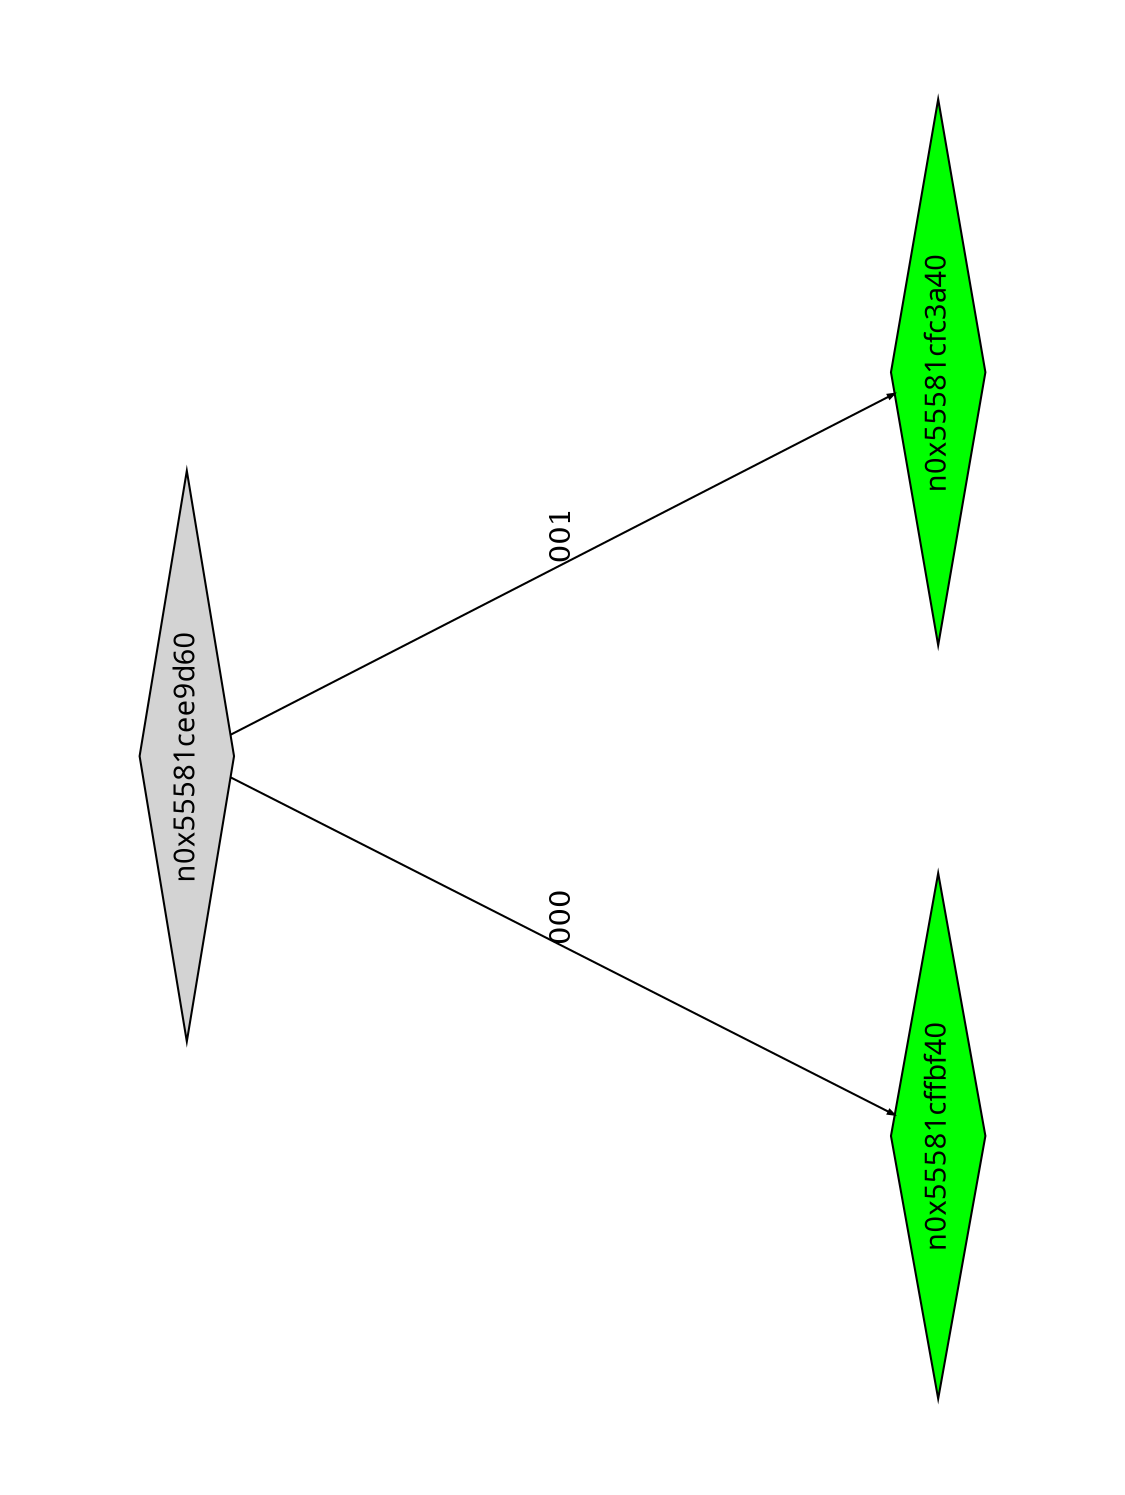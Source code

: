 digraph G {
	size="10,7.5";
	ratio=fill;
	rotate=90;
	center = "true";
	node [style="filled",width=.1,height=.1,fontname="Terminus"]
	edge [arrowsize=.3]
	n0x55581cee9d60 [shape=diamond];
	n0x55581cee9d60 -> n0x55581cffbf40 [label=000];
	n0x55581cee9d60 -> n0x55581cfc3a40 [label=001];
	n0x55581cfc3a40 [shape=diamond,fillcolor=green];
	n0x55581cffbf40 [shape=diamond,fillcolor=green];
}
